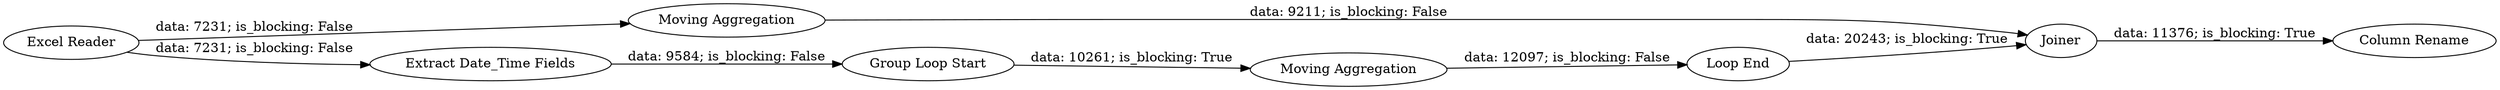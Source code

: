 digraph {
	"-2473981705380897469_1" [label="Excel Reader"]
	"-2473981705380897469_7" [label=Joiner]
	"-2473981705380897469_4" [label="Group Loop Start"]
	"-2473981705380897469_6" [label="Loop End"]
	"-2473981705380897469_3" [label="Moving Aggregation"]
	"-2473981705380897469_2" [label="Extract Date_Time Fields"]
	"-2473981705380897469_8" [label="Column Rename"]
	"-2473981705380897469_5" [label="Moving Aggregation"]
	"-2473981705380897469_5" -> "-2473981705380897469_6" [label="data: 12097; is_blocking: False"]
	"-2473981705380897469_4" -> "-2473981705380897469_5" [label="data: 10261; is_blocking: True"]
	"-2473981705380897469_7" -> "-2473981705380897469_8" [label="data: 11376; is_blocking: True"]
	"-2473981705380897469_1" -> "-2473981705380897469_2" [label="data: 7231; is_blocking: False"]
	"-2473981705380897469_2" -> "-2473981705380897469_4" [label="data: 9584; is_blocking: False"]
	"-2473981705380897469_6" -> "-2473981705380897469_7" [label="data: 20243; is_blocking: True"]
	"-2473981705380897469_3" -> "-2473981705380897469_7" [label="data: 9211; is_blocking: False"]
	"-2473981705380897469_1" -> "-2473981705380897469_3" [label="data: 7231; is_blocking: False"]
	rankdir=LR
}
